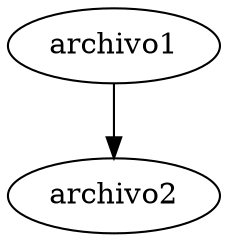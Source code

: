 digraph G{
nodo_archivo1 [label="archivo1"]
nodo_archivo1 -> nodo_archivo2
nodo_archivo2 [label="archivo2"]

}